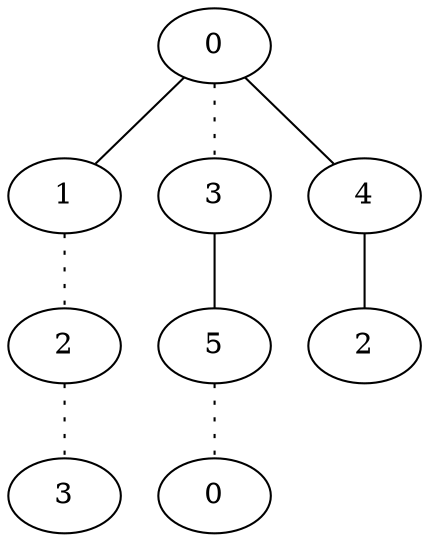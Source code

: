 graph {
a0[label=0];
a1[label=1];
a2[label=2];
a3[label=3];
a4[label=3];
a5[label=5];
a6[label=0];
a7[label=4];
a8[label=2];
a0 -- a1;
a0 -- a4 [style=dotted];
a0 -- a7;
a1 -- a2 [style=dotted];
a2 -- a3 [style=dotted];
a4 -- a5;
a5 -- a6 [style=dotted];
a7 -- a8;
}
